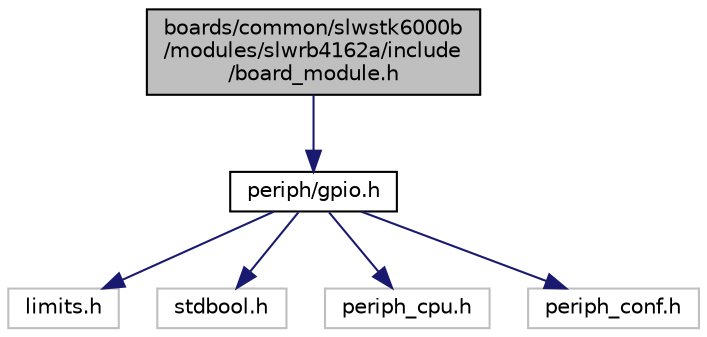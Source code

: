 digraph "boards/common/slwstk6000b/modules/slwrb4162a/include/board_module.h"
{
 // LATEX_PDF_SIZE
  edge [fontname="Helvetica",fontsize="10",labelfontname="Helvetica",labelfontsize="10"];
  node [fontname="Helvetica",fontsize="10",shape=record];
  Node1 [label="boards/common/slwstk6000b\l/modules/slwrb4162a/include\l/board_module.h",height=0.2,width=0.4,color="black", fillcolor="grey75", style="filled", fontcolor="black",tooltip="Specific definitions for SLWRB4162A module."];
  Node1 -> Node2 [color="midnightblue",fontsize="10",style="solid",fontname="Helvetica"];
  Node2 [label="periph/gpio.h",height=0.2,width=0.4,color="black", fillcolor="white", style="filled",URL="$drivers_2include_2periph_2gpio_8h.html",tooltip="Low-level GPIO peripheral driver interface definitions."];
  Node2 -> Node3 [color="midnightblue",fontsize="10",style="solid",fontname="Helvetica"];
  Node3 [label="limits.h",height=0.2,width=0.4,color="grey75", fillcolor="white", style="filled",tooltip=" "];
  Node2 -> Node4 [color="midnightblue",fontsize="10",style="solid",fontname="Helvetica"];
  Node4 [label="stdbool.h",height=0.2,width=0.4,color="grey75", fillcolor="white", style="filled",tooltip=" "];
  Node2 -> Node5 [color="midnightblue",fontsize="10",style="solid",fontname="Helvetica"];
  Node5 [label="periph_cpu.h",height=0.2,width=0.4,color="grey75", fillcolor="white", style="filled",tooltip=" "];
  Node2 -> Node6 [color="midnightblue",fontsize="10",style="solid",fontname="Helvetica"];
  Node6 [label="periph_conf.h",height=0.2,width=0.4,color="grey75", fillcolor="white", style="filled",tooltip=" "];
}
